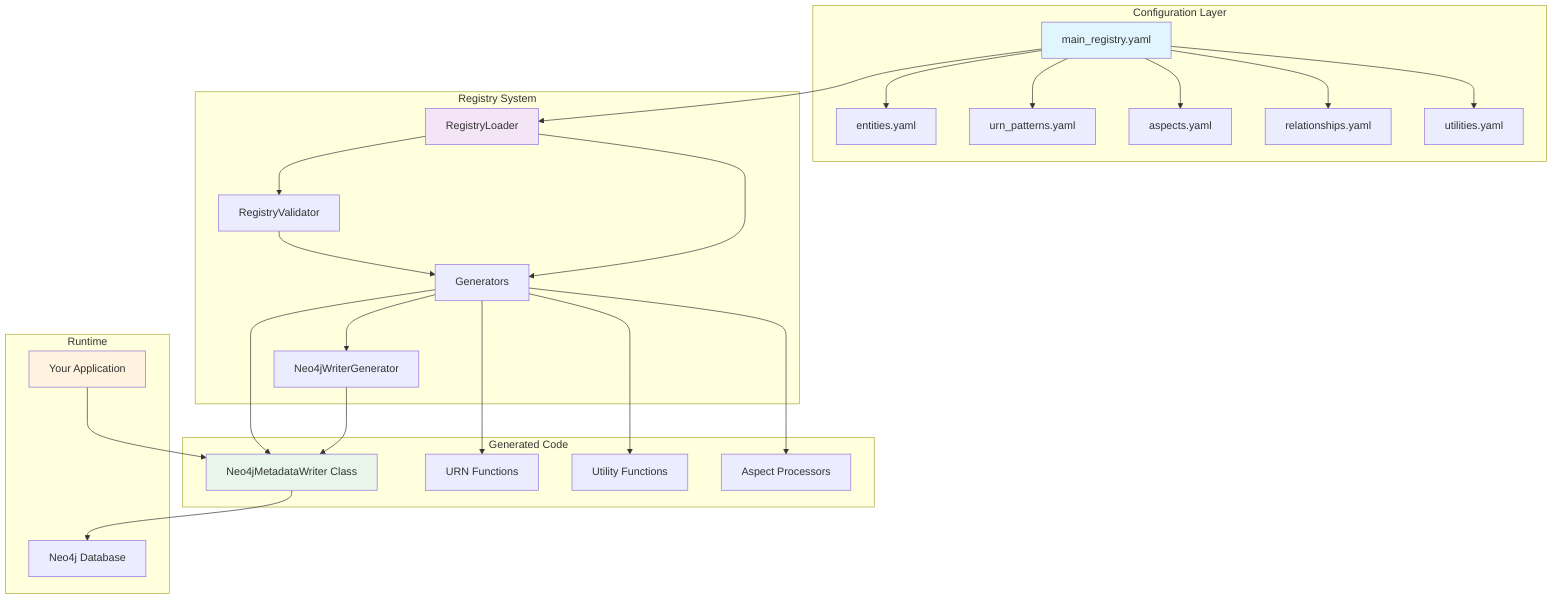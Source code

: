 graph TB
    subgraph "Configuration Layer"
        A[main_registry.yaml] --> B[entities.yaml]
        A --> C[urn_patterns.yaml]
        A --> D[aspects.yaml]
        A --> E[relationships.yaml]
        A --> F[utilities.yaml]
    end
    
    subgraph "Registry System"
        G[RegistryLoader] --> H[RegistryValidator]
        H --> I[Generators]
        I --> J[Neo4jWriterGenerator]
    end
    
    subgraph "Generated Code"
        K[Neo4jMetadataWriter Class]
        L[URN Functions]
        M[Utility Functions]
        N[Aspect Processors]
    end
    
    subgraph "Runtime"
        O[Your Application]
        P[Neo4j Database]
    end
    
    A --> G
    G --> I
    I --> K
    I --> L
    I --> M
    I --> N
    J --> K
    O --> K
    K --> P
    
    style A fill:#e1f5fe
    style G fill:#f3e5f5
    style K fill:#e8f5e8
    style O fill:#fff3e0